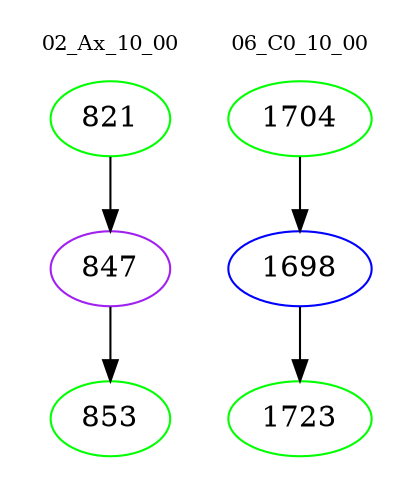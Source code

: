 digraph{
subgraph cluster_0 {
color = white
label = "02_Ax_10_00";
fontsize=10;
T0_821 [label="821", color="green"]
T0_821 -> T0_847 [color="black"]
T0_847 [label="847", color="purple"]
T0_847 -> T0_853 [color="black"]
T0_853 [label="853", color="green"]
}
subgraph cluster_1 {
color = white
label = "06_C0_10_00";
fontsize=10;
T1_1704 [label="1704", color="green"]
T1_1704 -> T1_1698 [color="black"]
T1_1698 [label="1698", color="blue"]
T1_1698 -> T1_1723 [color="black"]
T1_1723 [label="1723", color="green"]
}
}
